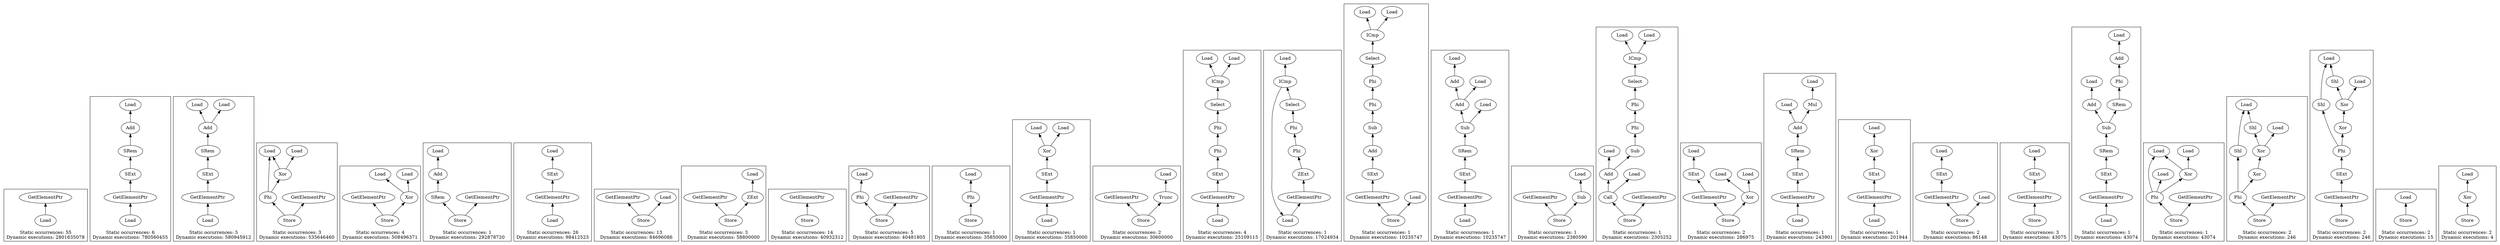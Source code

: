 strict digraph {
rankdir=BT
subgraph {
{
rank=min
"0_42" [label="Load"]
}
"0_41" [label="GetElementPtr"]
"0_42" -> "0_41"
cluster=true
label="Static occurrences: 55\nDynamic executions: 2801635078"
}
subgraph {
"1_85" [label="Add"]
"1_84" [label="Load"]
"1_85" -> "1_84"
"1_88" [label="GetElementPtr"]
"1_87" [label="SExt"]
"1_88" -> "1_87"
{
rank=min
"1_89" [label="Load"]
}
"1_89" -> "1_88"
"1_86" [label="SRem"]
"1_87" -> "1_86"
"1_86" -> "1_85"
cluster=true
label="Static occurrences: 6\nDynamic executions: 780560455"
}
subgraph {
"2_386" [label="Add"]
"2_376" [label="Load"]
"2_386" -> "2_376"
"2_385" [label="Load"]
"2_386" -> "2_385"
"2_389" [label="GetElementPtr"]
"2_388" [label="SExt"]
"2_389" -> "2_388"
{
rank=min
"2_390" [label="Load"]
}
"2_390" -> "2_389"
"2_387" [label="SRem"]
"2_388" -> "2_387"
"2_387" -> "2_386"
cluster=true
label="Static occurrences: 5\nDynamic executions: 580945912"
}
subgraph {
"3_92" [label="Phi"]
"3_80" [label="Load"]
"3_92" -> "3_80"
"3_90" [label="Xor"]
"3_92" -> "3_90"
{
rank=min
"3_93" [label="Store"]
}
"3_74" [label="GetElementPtr"]
"3_93" -> "3_74"
"3_93" -> "3_92"
"3_90" -> "3_80"
"3_89" [label="Load"]
"3_90" -> "3_89"
cluster=true
label="Static occurrences: 3\nDynamic executions: 535646460"
}
subgraph {
{
rank=min
"4_185" [label="Store"]
}
"4_168" [label="GetElementPtr"]
"4_185" -> "4_168"
"4_184" [label="Xor"]
"4_185" -> "4_184"
"4_183" [label="Load"]
"4_184" -> "4_183"
"4_182" [label="Load"]
"4_184" -> "4_182"
cluster=true
label="Static occurrences: 4\nDynamic executions: 508496371"
}
subgraph {
"5_448" [label="Add"]
"5_444" [label="Load"]
"5_448" -> "5_444"
"5_449" [label="SRem"]
"5_449" -> "5_448"
{
rank=min
"5_450" [label="Store"]
}
"5_443" [label="GetElementPtr"]
"5_450" -> "5_443"
"5_450" -> "5_449"
cluster=true
label="Static occurrences: 1\nDynamic executions: 292878720"
}
subgraph {
"6_83" [label="GetElementPtr"]
"6_82" [label="SExt"]
"6_83" -> "6_82"
{
rank=min
"6_84" [label="Load"]
}
"6_84" -> "6_83"
"6_75" [label="Load"]
"6_82" -> "6_75"
cluster=true
label="Static occurrences: 26\nDynamic executions: 98412523"
}
subgraph {
{
rank=min
"7_116" [label="Store"]
}
"7_111" [label="GetElementPtr"]
"7_116" -> "7_111"
"7_115" [label="Load"]
"7_116" -> "7_115"
cluster=true
label="Static occurrences: 13\nDynamic executions: 84696086"
}
subgraph {
{
rank=min
"8_129" [label="Store"]
}
"8_128" [label="GetElementPtr"]
"8_129" -> "8_128"
"8_127" [label="ZExt"]
"8_129" -> "8_127"
"8_126" [label="Load"]
"8_127" -> "8_126"
cluster=true
label="Static occurrences: 3\nDynamic executions: 58800000"
}
subgraph {
{
rank=min
"9_17" [label="Store"]
}
"9_16" [label="GetElementPtr"]
"9_17" -> "9_16"
cluster=true
label="Static occurrences: 14\nDynamic executions: 40932312"
}
subgraph {
"10_364" [label="Phi"]
"10_362" [label="Load"]
"10_364" -> "10_362"
{
rank=min
"10_366" [label="Store"]
}
"10_365" [label="GetElementPtr"]
"10_366" -> "10_365"
"10_366" -> "10_364"
cluster=true
label="Static occurrences: 5\nDynamic executions: 40481805"
}
subgraph {
"11_865" [label="Phi"]
"11_863" [label="Load"]
"11_865" -> "11_863"
{
rank=min
"11_866" [label="Store"]
}
"11_866" -> "11_865"
cluster=true
label="Static occurrences: 1\nDynamic executions: 35850000"
}
subgraph {
"12_832" [label="GetElementPtr"]
"12_831" [label="SExt"]
"12_832" -> "12_831"
{
rank=min
"12_833" [label="Load"]
}
"12_833" -> "12_832"
"12_830" [label="Xor"]
"12_831" -> "12_830"
"12_828" [label="Load"]
"12_830" -> "12_828"
"12_829" [label="Load"]
"12_830" -> "12_829"
cluster=true
label="Static occurrences: 1\nDynamic executions: 35850000"
}
subgraph {
{
rank=min
"13_694" [label="Store"]
}
"13_693" [label="GetElementPtr"]
"13_694" -> "13_693"
"13_692" [label="Trunc"]
"13_694" -> "13_692"
"13_691" [label="Load"]
"13_692" -> "13_691"
cluster=true
label="Static occurrences: 2\nDynamic executions: 30600000"
}
subgraph {
"14_286" [label="GetElementPtr"]
"14_285" [label="SExt"]
"14_286" -> "14_285"
"14_276" [label="ICmp"]
"14_275" [label="Load"]
"14_276" -> "14_275"
"14_273" [label="Load"]
"14_276" -> "14_273"
{
rank=min
"14_287" [label="Load"]
}
"14_287" -> "14_286"
"14_282" [label="Phi"]
"14_279" [label="Phi"]
"14_282" -> "14_279"
"14_277" [label="Select"]
"14_279" -> "14_277"
"14_277" -> "14_276"
"14_285" -> "14_282"
cluster=true
label="Static occurrences: 4\nDynamic executions: 25109115"
}
subgraph {
"15_272" [label="GetElementPtr"]
"15_271" [label="ZExt"]
"15_272" -> "15_271"
"15_276" [label="ICmp"]
"15_275" [label="Load"]
"15_276" -> "15_275"
{
rank=min
"15_273" [label="Load"]
}
"15_276" -> "15_273"
"15_273" -> "15_272"
"15_263" [label="Phi"]
"15_279" [label="Phi"]
"15_263" -> "15_279"
"15_277" [label="Select"]
"15_279" -> "15_277"
"15_277" -> "15_276"
"15_271" -> "15_263"
cluster=true
label="Static occurrences: 1\nDynamic executions: 17024934"
}
subgraph {
"16_325" [label="Add"]
"16_289" [label="Sub"]
"16_325" -> "16_289"
"16_327" [label="GetElementPtr"]
"16_326" [label="SExt"]
"16_327" -> "16_326"
"16_276" [label="ICmp"]
"16_275" [label="Load"]
"16_276" -> "16_275"
"16_273" [label="Load"]
"16_276" -> "16_273"
"16_282" [label="Phi"]
"16_279" [label="Phi"]
"16_282" -> "16_279"
"16_277" [label="Select"]
"16_279" -> "16_277"
"16_277" -> "16_276"
"16_326" -> "16_325"
{
rank=min
"16_328" [label="Store"]
}
"16_328" -> "16_327"
"16_323" [label="Load"]
"16_328" -> "16_323"
"16_289" -> "16_282"
cluster=true
label="Static occurrences: 1\nDynamic executions: 10235747"
}
subgraph {
"17_318" [label="Add"]
"17_299" [label="Add"]
"17_318" -> "17_299"
"17_314" [label="Load"]
"17_318" -> "17_314"
"17_227" [label="Load"]
"17_299" -> "17_227"
"17_322" [label="GetElementPtr"]
"17_321" [label="SExt"]
"17_322" -> "17_321"
{
rank=min
"17_323" [label="Load"]
}
"17_323" -> "17_322"
"17_320" [label="SRem"]
"17_321" -> "17_320"
"17_319" [label="Sub"]
"17_320" -> "17_319"
"17_319" -> "17_318"
"17_317" [label="Load"]
"17_319" -> "17_317"
cluster=true
label="Static occurrences: 1\nDynamic executions: 10235747"
}
subgraph {
{
rank=min
"18_353" [label="Store"]
}
"18_352" [label="GetElementPtr"]
"18_353" -> "18_352"
"18_351" [label="Sub"]
"18_353" -> "18_351"
"18_349" [label="Load"]
"18_351" -> "18_349"
cluster=true
label="Static occurrences: 1\nDynamic executions: 2380590"
}
subgraph {
"19_290" [label="Add"]
"19_287" [label="Load"]
"19_290" -> "19_287"
"19_289" [label="Sub"]
"19_290" -> "19_289"
"19_293" [label="Call"]
"19_293" -> "19_290"
"19_284" [label="Load"]
"19_293" -> "19_284"
"19_276" [label="ICmp"]
"19_275" [label="Load"]
"19_276" -> "19_275"
"19_273" [label="Load"]
"19_276" -> "19_273"
"19_282" [label="Phi"]
"19_279" [label="Phi"]
"19_282" -> "19_279"
"19_277" [label="Select"]
"19_279" -> "19_277"
"19_277" -> "19_276"
{
rank=min
"19_294" [label="Store"]
}
"19_294" -> "19_293"
"19_292" [label="GetElementPtr"]
"19_294" -> "19_292"
"19_289" -> "19_282"
cluster=true
label="Static occurrences: 1\nDynamic executions: 2305252"
}
subgraph {
"20_565" [label="GetElementPtr"]
"20_564" [label="SExt"]
"20_565" -> "20_564"
"20_563" [label="Load"]
"20_564" -> "20_563"
{
rank=min
"20_584" [label="Store"]
}
"20_584" -> "20_565"
"20_583" [label="Xor"]
"20_584" -> "20_583"
"20_582" [label="Load"]
"20_583" -> "20_582"
"20_581" [label="Load"]
"20_583" -> "20_581"
cluster=true
label="Static occurrences: 2\nDynamic executions: 286975"
}
subgraph {
"21_577" [label="Add"]
"21_571" [label="Load"]
"21_577" -> "21_571"
"21_576" [label="Mul"]
"21_577" -> "21_576"
"21_580" [label="GetElementPtr"]
"21_579" [label="SExt"]
"21_580" -> "21_579"
{
rank=min
"21_581" [label="Load"]
}
"21_581" -> "21_580"
"21_574" [label="Load"]
"21_576" -> "21_574"
"21_578" [label="SRem"]
"21_579" -> "21_578"
"21_578" -> "21_577"
cluster=true
label="Static occurrences: 1\nDynamic executions: 243901"
}
subgraph {
"22_611" [label="GetElementPtr"]
"22_610" [label="SExt"]
"22_611" -> "22_610"
{
rank=min
"22_612" [label="Load"]
}
"22_612" -> "22_611"
"22_609" [label="Xor"]
"22_610" -> "22_609"
"22_608" [label="Load"]
"22_609" -> "22_608"
cluster=true
label="Static occurrences: 1\nDynamic executions: 201944"
}
subgraph {
"23_565" [label="GetElementPtr"]
"23_564" [label="SExt"]
"23_565" -> "23_564"
"23_563" [label="Load"]
"23_564" -> "23_563"
{
rank=min
"23_595" [label="Store"]
}
"23_595" -> "23_565"
"23_594" [label="Load"]
"23_595" -> "23_594"
cluster=true
label="Static occurrences: 2\nDynamic executions: 86148"
}
subgraph {
"24_36" [label="GetElementPtr"]
"24_35" [label="SExt"]
"24_36" -> "24_35"
"24_34" [label="Load"]
"24_35" -> "24_34"
{
rank=min
"24_37" [label="Store"]
}
"24_37" -> "24_36"
cluster=true
label="Static occurrences: 3\nDynamic executions: 43075"
}
subgraph {
"25_620" [label="Add"]
"25_594" [label="Load"]
"25_620" -> "25_594"
"25_613" [label="Add"]
"25_612" [label="Load"]
"25_613" -> "25_612"
"25_624" [label="GetElementPtr"]
"25_623" [label="SExt"]
"25_624" -> "25_623"
{
rank=min
"25_625" [label="Load"]
}
"25_625" -> "25_624"
"25_615" [label="Phi"]
"25_615" -> "25_613"
"25_622" [label="SRem"]
"25_623" -> "25_622"
"25_619" [label="SRem"]
"25_619" -> "25_615"
"25_621" [label="Sub"]
"25_622" -> "25_621"
"25_621" -> "25_620"
"25_621" -> "25_619"
cluster=true
label="Static occurrences: 1\nDynamic executions: 43074"
}
subgraph {
"26_504" [label="Phi"]
"26_492" [label="Load"]
"26_504" -> "26_492"
"26_502" [label="Load"]
"26_504" -> "26_502"
"26_497" [label="Xor"]
"26_504" -> "26_497"
{
rank=min
"26_506" [label="Store"]
}
"26_505" [label="GetElementPtr"]
"26_506" -> "26_505"
"26_506" -> "26_504"
"26_497" -> "26_492"
"26_496" [label="Load"]
"26_497" -> "26_496"
cluster=true
label="Static occurrences: 1\nDynamic executions: 43074"
}
subgraph {
"27_52" [label="Phi"]
"27_50" [label="Shl"]
"27_52" -> "27_50"
"27_48" [label="Xor"]
"27_52" -> "27_48"
"27_46" [label="Shl"]
"27_42" [label="Load"]
"27_46" -> "27_42"
"27_50" -> "27_42"
{
rank=min
"27_54" [label="Store"]
}
"27_53" [label="GetElementPtr"]
"27_54" -> "27_53"
"27_54" -> "27_52"
"27_47" [label="Xor"]
"27_45" [label="Load"]
"27_47" -> "27_45"
"27_47" -> "27_46"
"27_48" -> "27_47"
cluster=true
label="Static occurrences: 2\nDynamic executions: 246"
}
subgraph {
"28_56" [label="GetElementPtr"]
"28_55" [label="SExt"]
"28_56" -> "28_55"
"28_52" [label="Phi"]
"28_50" [label="Shl"]
"28_52" -> "28_50"
"28_48" [label="Xor"]
"28_52" -> "28_48"
"28_55" -> "28_52"
"28_46" [label="Shl"]
"28_42" [label="Load"]
"28_46" -> "28_42"
"28_50" -> "28_42"
{
rank=min
"28_58" [label="Store"]
}
"28_58" -> "28_56"
"28_47" [label="Xor"]
"28_45" [label="Load"]
"28_47" -> "28_45"
"28_47" -> "28_46"
"28_48" -> "28_47"
cluster=true
label="Static occurrences: 2\nDynamic executions: 246"
}
subgraph {
{
rank=min
"29_106" [label="Store"]
}
"29_105" [label="Load"]
"29_106" -> "29_105"
cluster=true
label="Static occurrences: 2\nDynamic executions: 15"
}
subgraph {
{
rank=min
"30_28" [label="Store"]
}
"30_27" [label="Xor"]
"30_28" -> "30_27"
"30_26" [label="Load"]
"30_27" -> "30_26"
cluster=true
label="Static occurrences: 2\nDynamic executions: 4"
}
}
